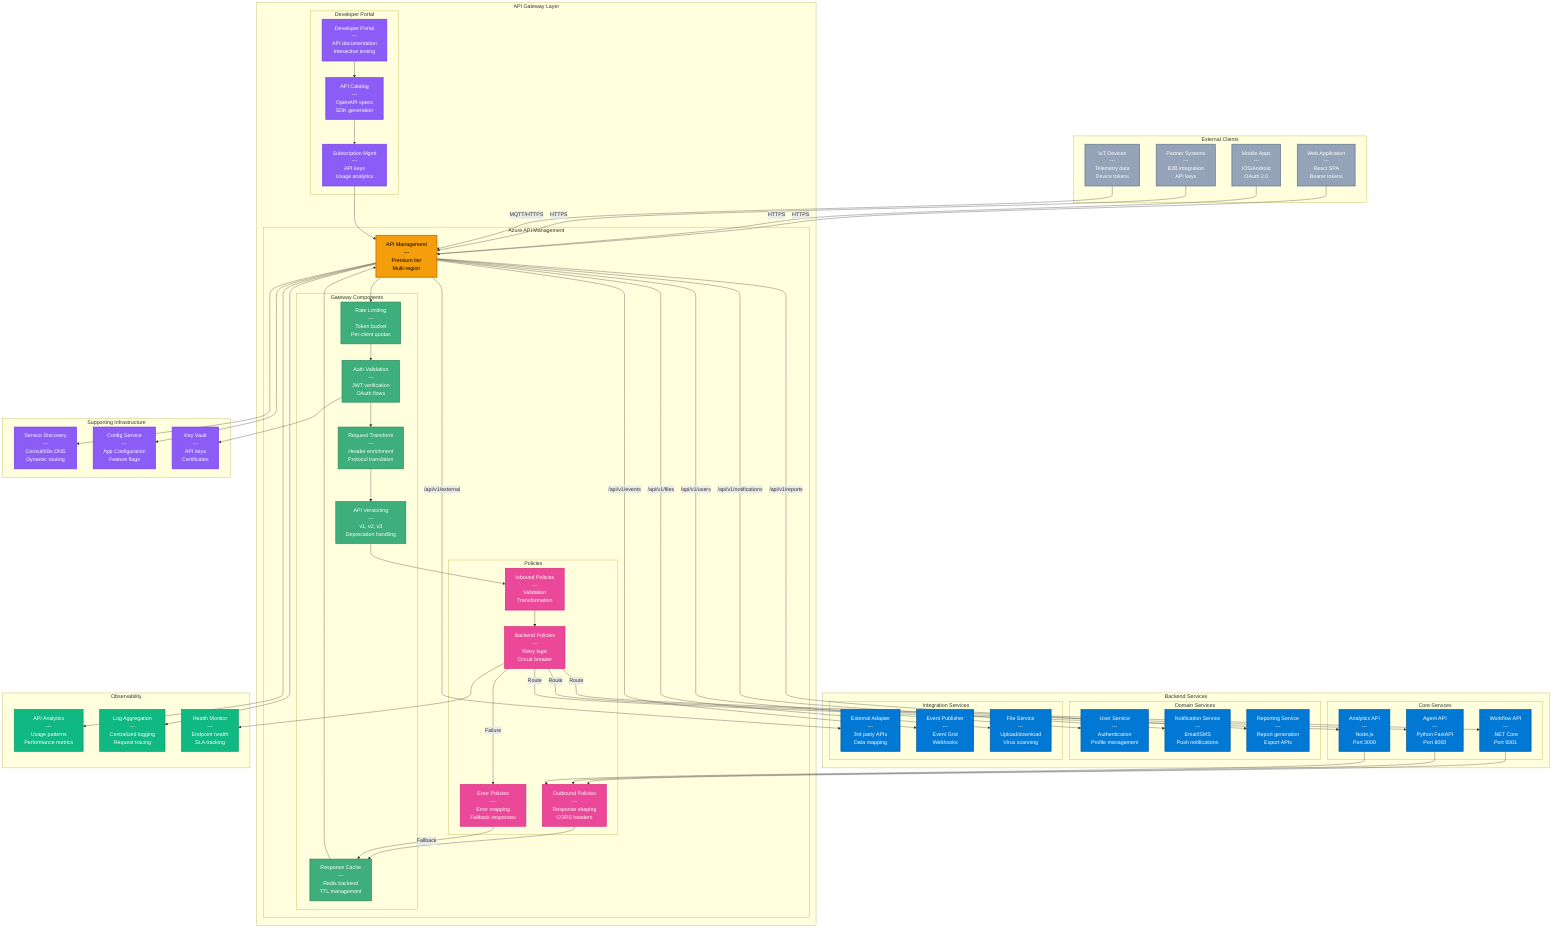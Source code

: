 %% API Gateway Pattern Architecture
%% Shows API gateway as single entry point for microservices
%% Streamlines API management and security across distributed services
%% Version: 1.0
%% Last Updated: 2025-10-14

graph TB
    subgraph "External Clients"
        web_client["Web Application<br/>---<br/>React SPA<br/>Bearer tokens"]
        mobile_client["Mobile Apps<br/>---<br/>iOS/Android<br/>OAuth 2.0"]
        partner_api["Partner Systems<br/>---<br/>B2B integration<br/>API keys"]
        iot_devices["IoT Devices<br/>---<br/>Telemetry data<br/>Device tokens"]
    end

    subgraph "API Gateway Layer"
        subgraph "Azure API Management"
            apim["API Management<br/>---<br/>Premium tier<br/>Multi-region"]

            subgraph "Gateway Components"
                rate_limiter["Rate Limiting<br/>---<br/>Token bucket<br/>Per-client quotas"]
                auth_validator["Auth Validation<br/>---<br/>JWT verification<br/>OAuth flows"]
                request_transform["Request Transform<br/>---<br/>Header enrichment<br/>Protocol translation"]
                response_cache["Response Cache<br/>---<br/>Redis backend<br/>TTL management"]
                api_versioning["API Versioning<br/>---<br/>v1, v2, v3<br/>Deprecation handling"]
            end

            subgraph "Policies"
                inbound_policy["Inbound Policies<br/>---<br/>Validation<br/>Transformation"]
                backend_policy["Backend Policies<br/>---<br/>Retry logic<br/>Circuit breaker"]
                outbound_policy["Outbound Policies<br/>---<br/>Response shaping<br/>CORS headers"]
                error_policy["Error Policies<br/>---<br/>Error mapping<br/>Fallback responses"]
            end
        end

        subgraph "Developer Portal"
            dev_portal["Developer Portal<br/>---<br/>API documentation<br/>Interactive testing"]
            api_catalog["API Catalog<br/>---<br/>OpenAPI specs<br/>SDK generation"]
            subscription_mgmt["Subscription Mgmt<br/>---<br/>API keys<br/>Usage analytics"]
        end
    end

    subgraph "Backend Services"
        subgraph "Core Services"
            workflow_api["Workflow API<br/>---<br/>.NET Core<br/>Port 5001"]
            agent_api["Agent API<br/>---<br/>Python FastAPI<br/>Port 8000"]
            analytics_api["Analytics API<br/>---<br/>Node.js<br/>Port 3000"]
        end

        subgraph "Domain Services"
            user_service["User Service<br/>---<br/>Authentication<br/>Profile management"]
            notification_service["Notification Service<br/>---<br/>Email/SMS<br/>Push notifications"]
            reporting_service["Reporting Service<br/>---<br/>Report generation<br/>Export APIs"]
        end

        subgraph "Integration Services"
            external_adapter["External Adapter<br/>---<br/>3rd party APIs<br/>Data mapping"]
            event_publisher["Event Publisher<br/>---<br/>Event Grid<br/>Webhooks"]
            file_service["File Service<br/>---<br/>Upload/download<br/>Virus scanning"]
        end
    end

    subgraph "Supporting Infrastructure"
        service_discovery["Service Discovery<br/>---<br/>Consul/K8s DNS<br/>Dynamic routing"]
        config_service["Config Service<br/>---<br/>App Configuration<br/>Feature flags"]
        secret_vault["Key Vault<br/>---<br/>API keys<br/>Certificates"]
    end

    subgraph "Observability"
        api_analytics["API Analytics<br/>---<br/>Usage patterns<br/>Performance metrics"]
        log_aggregation["Log Aggregation<br/>---<br/>Centralized logging<br/>Request tracing"]
        health_monitor["Health Monitor<br/>---<br/>Endpoint health<br/>SLA tracking"]
    end

    %% Client connections
    web_client -->|HTTPS| apim
    mobile_client -->|HTTPS| apim
    partner_api -->|HTTPS| apim
    iot_devices -->|MQTT/HTTPS| apim

    %% Gateway processing
    apim --> rate_limiter
    rate_limiter --> auth_validator
    auth_validator --> request_transform
    request_transform --> api_versioning

    api_versioning --> inbound_policy
    inbound_policy --> backend_policy
    backend_policy -->|Route| workflow_api
    backend_policy -->|Route| agent_api
    backend_policy -->|Route| analytics_api

    workflow_api --> outbound_policy
    agent_api --> outbound_policy
    analytics_api --> outbound_policy
    outbound_policy --> response_cache
    response_cache --> apim

    %% Service routing
    apim -->|/api/v1/users| user_service
    apim -->|/api/v1/notifications| notification_service
    apim -->|/api/v1/reports| reporting_service
    apim -->|/api/v1/external| external_adapter
    apim -->|/api/v1/events| event_publisher
    apim -->|/api/v1/files| file_service

    %% Supporting services
    apim --> service_discovery
    apim --> config_service
    auth_validator --> secret_vault

    %% Developer portal
    dev_portal --> api_catalog
    api_catalog --> subscription_mgmt
    subscription_mgmt --> apim

    %% Observability
    apim --> api_analytics
    apim --> log_aggregation
    backend_policy --> health_monitor

    %% Error handling
    backend_policy -->|Failure| error_policy
    error_policy -->|Fallback| response_cache

    %% Apply semantic color coding
    classDef client fill:#94a3b8,stroke:#64748b,color:#fff,stroke-width:2px
    classDef gateway fill:#f59e0b,stroke:#d97706,color:#000,stroke-width:3px
    classDef component fill:#3eaf7c,stroke:#2d8659,color:#fff,stroke-width:2px
    classDef policy fill:#ec4899,stroke:#db2777,color:#fff,stroke-width:2px
    classDef service fill:#0078d4,stroke:#005a9e,color:#fff,stroke-width:2px
    classDef support fill:#8b5cf6,stroke:#7c3aed,color:#fff,stroke-width:2px
    classDef observability fill:#10b981,stroke:#059669,color:#fff,stroke-width:2px

    class web_client,mobile_client,partner_api,iot_devices client
    class apim gateway
    class rate_limiter,auth_validator,request_transform,response_cache,api_versioning component
    class inbound_policy,backend_policy,outbound_policy,error_policy policy
    class workflow_api,agent_api,analytics_api,user_service,notification_service,reporting_service,external_adapter,event_publisher,file_service service
    class service_discovery,config_service,secret_vault,dev_portal,api_catalog,subscription_mgmt support
    class api_analytics,log_aggregation,health_monitor observability